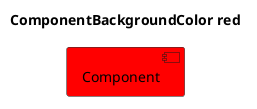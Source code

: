 @startuml
'!include ../../../plantuml-styles/plantuml-ae-skinparam-ex.iuml

skinparam ComponentBackgroundColor red

title ComponentBackgroundColor red

component Component
@enduml